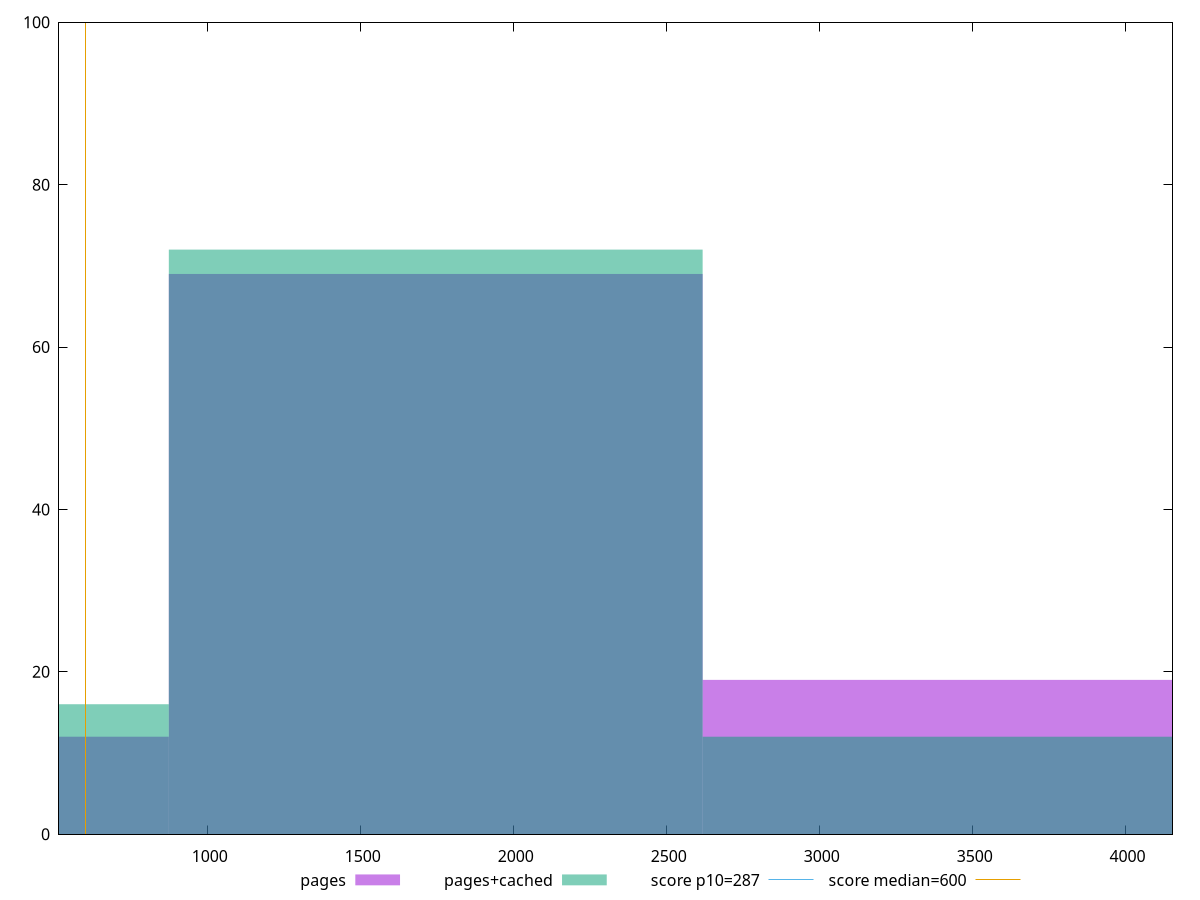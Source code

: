 reset

$pages <<EOF
1744.9607439328117 69
0 12
3489.9214878656235 19
EOF

$pagesCached <<EOF
1744.9607439328117 72
0 16
3489.9214878656235 12
EOF

set key outside below
set boxwidth 1744.9607439328117
set xrange [513.5000000000009:4153.3405]
set yrange [0:100]
set trange [0:100]
set style fill transparent solid 0.5 noborder

set parametric
set terminal svg size 640, 500 enhanced background rgb 'white'
set output "report_00015_2021-02-09T16-11-33.973Z/total-blocking-time/comparison/histogram/0_vs_1.svg"

plot $pages title "pages" with boxes, \
     $pagesCached title "pages+cached" with boxes, \
     287,t title "score p10=287", \
     600,t title "score median=600"

reset
